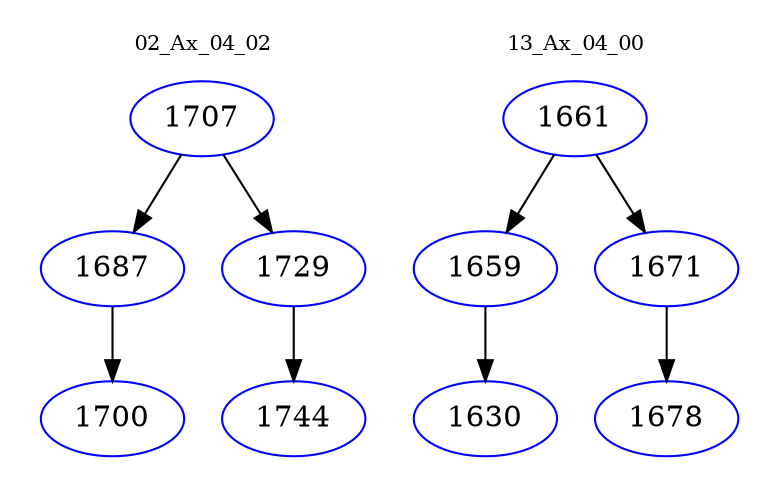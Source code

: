 digraph{
subgraph cluster_0 {
color = white
label = "02_Ax_04_02";
fontsize=10;
T0_1707 [label="1707", color="blue"]
T0_1707 -> T0_1687 [color="black"]
T0_1687 [label="1687", color="blue"]
T0_1687 -> T0_1700 [color="black"]
T0_1700 [label="1700", color="blue"]
T0_1707 -> T0_1729 [color="black"]
T0_1729 [label="1729", color="blue"]
T0_1729 -> T0_1744 [color="black"]
T0_1744 [label="1744", color="blue"]
}
subgraph cluster_1 {
color = white
label = "13_Ax_04_00";
fontsize=10;
T1_1661 [label="1661", color="blue"]
T1_1661 -> T1_1659 [color="black"]
T1_1659 [label="1659", color="blue"]
T1_1659 -> T1_1630 [color="black"]
T1_1630 [label="1630", color="blue"]
T1_1661 -> T1_1671 [color="black"]
T1_1671 [label="1671", color="blue"]
T1_1671 -> T1_1678 [color="black"]
T1_1678 [label="1678", color="blue"]
}
}

